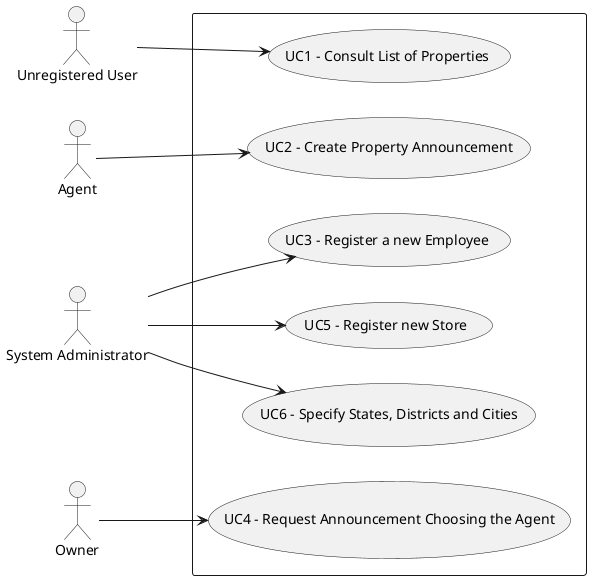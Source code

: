 @startuml
skinparam packageStyle rectangle

left to right direction
    actor "Unregistered User"
    actor "Agent"
    actor "System Administrator"
    actor "Owner"

rectangle {
    usecase "UC1 - Consult List of Properties" as UC1
    usecase "UC2 - Create Property Announcement" as UC2
    usecase "UC3 - Register a new Employee" as UC3
    usecase "UC4 - Request Announcement Choosing the Agent" as UC4
    usecase "UC5 - Register new Store" as UC5
    usecase "UC6 - Specify States, Districts and Cities" as UC6
    "Unregistered User" --> UC1
    "Agent" --> UC2
    "System Administrator" --> UC3
    "Owner" --> UC4
    "System Administrator" --> UC5
    "System Administrator" --> UC6
}
@enduml